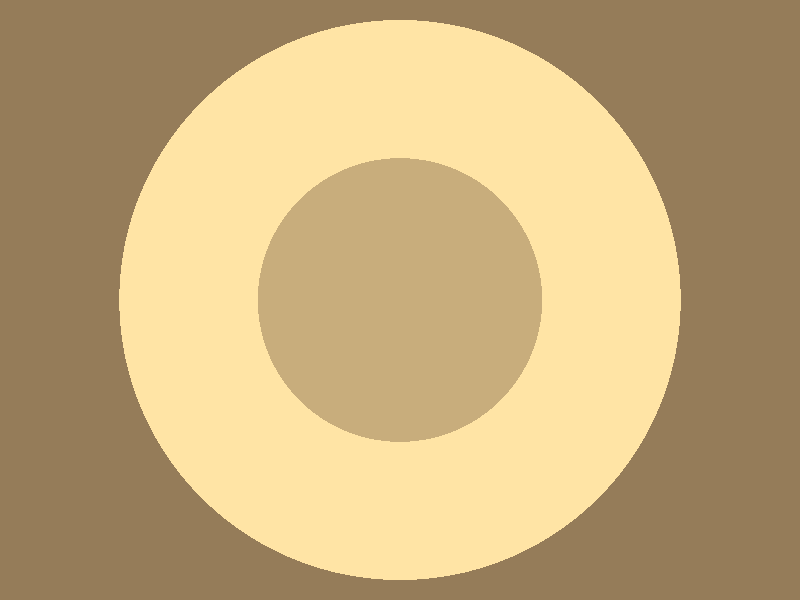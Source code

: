 #include "colors.inc"
#include "stones.inc"
#include "metals.inc"
#include "woods.inc"
#include "golds.inc"

#declare plate = rgb <.66, .48, .15>;

background { color plate  }
camera {
  location <0, 0, -6>
  look_at  <0, 0,  0>
}
light_source { <-10, 10, -20> color White}

/*
cylinder {
  <0,0,0> <10,0,0> .05
  pigment { color Red }
}
cylinder {
  <0,0,0> <0,10,0> .05
  pigment { color Green }
}
*/

sphere {
  <0, 0, 0>, .7
  texture {
    T_Brass_3A
    finish { phong .1 }
    normal { bumps 0.05 scale 0.05 }  
  }
}

#declare hand_main = box {
  // near lower left, far upper right 
  <0,-.10,-.1>, <2.6,.10,0>
  texture {
    T_Brass_3A
    finish { phong 1 }
    normal { bumps 0.05 scale 0.05 }  
  }
}

#declare cutout_x = 3.05;
#declare cutout_y = -.47;
#declare cutout_r = .7;
#declare hand_cutout = cylinder {
  <cutout_x,cutout_y,.2>, <cutout_x,cutout_y,-.2> cutout_r
  texture {
    T_Brass_3A
    finish { phong 1 }
    normal { bumps 0.05 scale 0.05 }  
  }
}

#declare hand = difference {
  object { hand_main }
  object { hand_cutout }
}



cylinder {
   <0,0,-.5>, <0,0,-.2> 1.3
  texture {
    T_Brass_3A
    finish { phong 1 }
    normal { bumps 0.05 scale 0.05 }  
  }
}

#declare moon_light = difference {
  sphere {
    <0, 0, 0>, .15
    pigment { color White }
  }
  box {
    <-.2,-.2,-.2>, <.2,0,.2>
    pigment { color Yellow }
  }
}

#declare moon_dark = difference {
  sphere {
    <0, 0, 0>, .15
    pigment { color Black }
  }
  box {
    <-.2,0,-.2>, <.2,.2,.2>
    pigment { color Yellow }
  }
}

#declare moon = union {
  object { moon_light }
  object { moon_dark }
}

difference {
  box {
    <-10,-10,0> <10,10,-.1>
    texture {
      T_Brass_1A
      normal { bumps 0.05 scale 0.05 }  
    }
  }
  cylinder {
    <0,0,1> <0,0,-.6> 2.8
    texture {
      T_Brass_1A
      normal { bumps 0.05 scale 0.05 }  
    }
  }
}

cylinder {
  <0,0,0> <0,0,.5> 4
  texture {
    T_Gold_3B
    normal { bumps 0.02 scale 0.02 }  
  }
}




